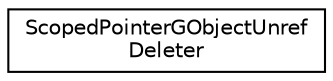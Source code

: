digraph "类继承关系图"
{
  edge [fontname="Helvetica",fontsize="10",labelfontname="Helvetica",labelfontsize="10"];
  node [fontname="Helvetica",fontsize="10",shape=record];
  rankdir="LR";
  Node0 [label="ScopedPointerGObjectUnref\lDeleter",height=0.2,width=0.4,color="black", fillcolor="white", style="filled",URL="$struct_scoped_pointer_g_object_unref_deleter.html"];
}
